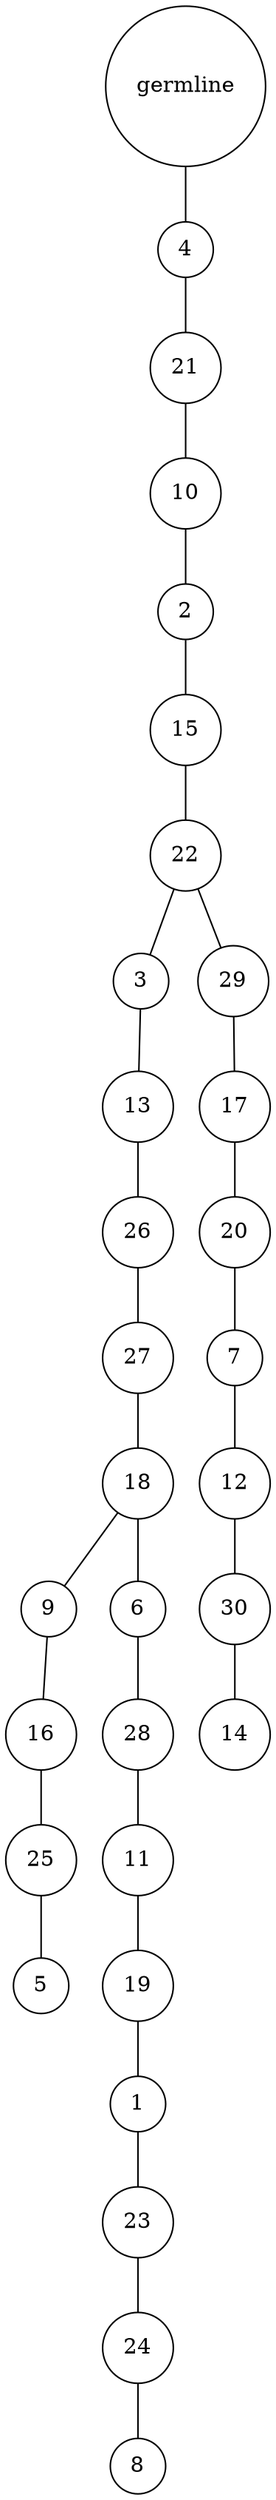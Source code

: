 graph {
	rankdir=UD;
	splines=line;
	node [shape=circle]
	"0x7f0b81217430" [label="germline"];
	"0x7f0b81217460" [label="4"];
	"0x7f0b81217430" -- "0x7f0b81217460" ;
	"0x7f0b81217490" [label="21"];
	"0x7f0b81217460" -- "0x7f0b81217490" ;
	"0x7f0b812174c0" [label="10"];
	"0x7f0b81217490" -- "0x7f0b812174c0" ;
	"0x7f0b812174f0" [label="2"];
	"0x7f0b812174c0" -- "0x7f0b812174f0" ;
	"0x7f0b81217520" [label="15"];
	"0x7f0b812174f0" -- "0x7f0b81217520" ;
	"0x7f0b81217550" [label="22"];
	"0x7f0b81217520" -- "0x7f0b81217550" ;
	"0x7f0b81217580" [label="3"];
	"0x7f0b81217550" -- "0x7f0b81217580" ;
	"0x7f0b812175b0" [label="13"];
	"0x7f0b81217580" -- "0x7f0b812175b0" ;
	"0x7f0b812175e0" [label="26"];
	"0x7f0b812175b0" -- "0x7f0b812175e0" ;
	"0x7f0b81217610" [label="27"];
	"0x7f0b812175e0" -- "0x7f0b81217610" ;
	"0x7f0b81217640" [label="18"];
	"0x7f0b81217610" -- "0x7f0b81217640" ;
	"0x7f0b81217670" [label="9"];
	"0x7f0b81217640" -- "0x7f0b81217670" ;
	"0x7f0b812176a0" [label="16"];
	"0x7f0b81217670" -- "0x7f0b812176a0" ;
	"0x7f0b812176d0" [label="25"];
	"0x7f0b812176a0" -- "0x7f0b812176d0" ;
	"0x7f0b81217700" [label="5"];
	"0x7f0b812176d0" -- "0x7f0b81217700" ;
	"0x7f0b81217730" [label="6"];
	"0x7f0b81217640" -- "0x7f0b81217730" ;
	"0x7f0b81217760" [label="28"];
	"0x7f0b81217730" -- "0x7f0b81217760" ;
	"0x7f0b81217790" [label="11"];
	"0x7f0b81217760" -- "0x7f0b81217790" ;
	"0x7f0b812177c0" [label="19"];
	"0x7f0b81217790" -- "0x7f0b812177c0" ;
	"0x7f0b812177f0" [label="1"];
	"0x7f0b812177c0" -- "0x7f0b812177f0" ;
	"0x7f0b81217820" [label="23"];
	"0x7f0b812177f0" -- "0x7f0b81217820" ;
	"0x7f0b81217850" [label="24"];
	"0x7f0b81217820" -- "0x7f0b81217850" ;
	"0x7f0b81217880" [label="8"];
	"0x7f0b81217850" -- "0x7f0b81217880" ;
	"0x7f0b812178b0" [label="29"];
	"0x7f0b81217550" -- "0x7f0b812178b0" ;
	"0x7f0b812178e0" [label="17"];
	"0x7f0b812178b0" -- "0x7f0b812178e0" ;
	"0x7f0b81217910" [label="20"];
	"0x7f0b812178e0" -- "0x7f0b81217910" ;
	"0x7f0b81217940" [label="7"];
	"0x7f0b81217910" -- "0x7f0b81217940" ;
	"0x7f0b81217970" [label="12"];
	"0x7f0b81217940" -- "0x7f0b81217970" ;
	"0x7f0b812179a0" [label="30"];
	"0x7f0b81217970" -- "0x7f0b812179a0" ;
	"0x7f0b812179d0" [label="14"];
	"0x7f0b812179a0" -- "0x7f0b812179d0" ;
}

